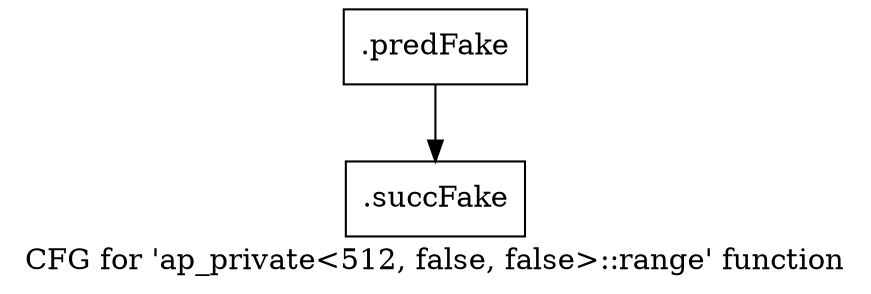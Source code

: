 digraph "CFG for 'ap_private\<512, false, false\>::range' function" {
	label="CFG for 'ap_private\<512, false, false\>::range' function";

	Node0x5b26680 [shape=record,filename="",linenumber="",label="{.predFake}"];
	Node0x5b26680 -> Node0x6115db0[ callList="" memoryops="" filename="/mnt/xilinx/Vitis_HLS/2021.2/include/etc/ap_private.h" execusionnum="128"];
	Node0x6115db0 [shape=record,filename="/mnt/xilinx/Vitis_HLS/2021.2/include/etc/ap_private.h",linenumber="4311",label="{.succFake}"];
}
